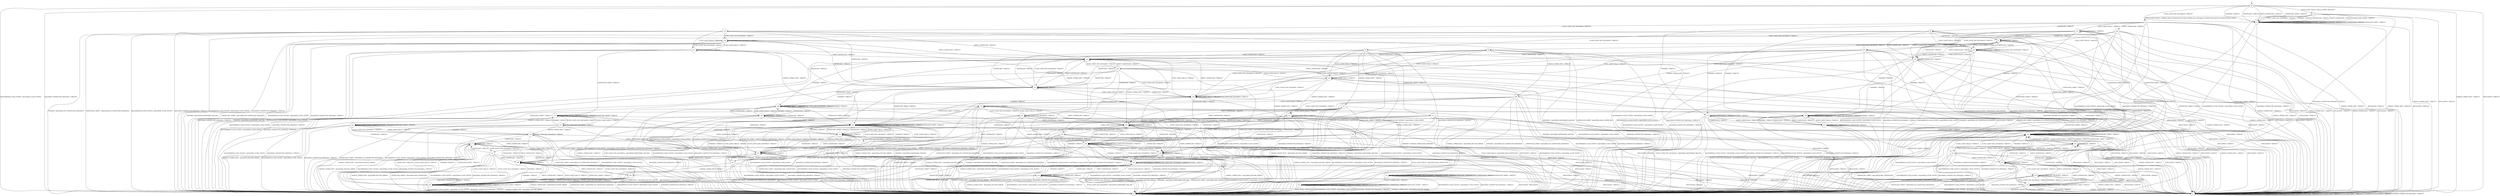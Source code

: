 digraph g {

	s0 [shape="circle" label="s0"];
	s1 [shape="circle" label="s1"];
	s2 [shape="circle" label="s2"];
	s3 [shape="circle" label="s3"];
	s4 [shape="circle" label="s4"];
	s5 [shape="circle" label="s5"];
	s6 [shape="circle" label="s6"];
	s7 [shape="circle" label="s7"];
	s8 [shape="circle" label="s8"];
	s9 [shape="circle" label="s9"];
	s10 [shape="circle" label="s10"];
	s11 [shape="circle" label="s11"];
	s12 [shape="circle" label="s12"];
	s13 [shape="circle" label="s13"];
	s14 [shape="circle" label="s14"];
	s15 [shape="circle" label="s15"];
	s16 [shape="circle" label="s16"];
	s17 [shape="circle" label="s17"];
	s18 [shape="circle" label="s18"];
	s19 [shape="circle" label="s19"];
	s20 [shape="circle" label="s20"];
	s21 [shape="circle" label="s21"];
	s22 [shape="circle" label="s22"];
	s23 [shape="circle" label="s23"];
	s24 [shape="circle" label="s24"];
	s25 [shape="circle" label="s25"];
	s26 [shape="circle" label="s26"];
	s27 [shape="circle" label="s27"];
	s28 [shape="circle" label="s28"];
	s29 [shape="circle" label="s29"];
	s30 [shape="circle" label="s30"];
	s31 [shape="circle" label="s31"];
	s32 [shape="circle" label="s32"];
	s33 [shape="circle" label="s33"];
	s34 [shape="circle" label="s34"];
	s35 [shape="circle" label="s35"];
	s36 [shape="circle" label="s36"];
	s37 [shape="circle" label="s37"];
	s38 [shape="circle" label="s38"];
	s39 [shape="circle" label="s39"];
	s40 [shape="circle" label="s40"];
	s41 [shape="circle" label="s41"];
	s42 [shape="circle" label="s42"];
	s43 [shape="circle" label="s43"];
	s44 [shape="circle" label="s44"];
	s45 [shape="circle" label="s45"];
	s46 [shape="circle" label="s46"];
	s47 [shape="circle" label="s47"];
	s48 [shape="circle" label="s48"];
	s49 [shape="circle" label="s49"];
	s50 [shape="circle" label="s50"];
	s51 [shape="circle" label="s51"];
	s52 [shape="circle" label="s52"];
	s53 [shape="circle" label="s53"];
	s54 [shape="circle" label="s54"];
	s55 [shape="circle" label="s55"];
	s56 [shape="circle" label="s56"];
	s57 [shape="circle" label="s57"];
	s58 [shape="circle" label="s58"];
	s59 [shape="circle" label="s59"];
	s60 [shape="circle" label="s60"];
	s61 [shape="circle" label="s61"];
	s62 [shape="circle" label="s62"];
	s63 [shape="circle" label="s63"];
	s0 -> s2 [label="ECDH_CLIENT_HELLO / HELLO_VERIFY_REQUEST+"];
	s0 -> s4 [label="ECDH_CLIENT_KEY_EXCHANGE / TIMEOUT"];
	s0 -> s1 [label="CHANGE_CIPHER_SPEC / TIMEOUT"];
	s0 -> s4 [label="FINISHED / TIMEOUT"];
	s0 -> s1 [label="APPLICATION / TIMEOUT"];
	s0 -> s4 [label="CERTIFICATE / TIMEOUT"];
	s0 -> s4 [label="EMPTY_CERTIFICATE / TIMEOUT"];
	s0 -> s4 [label="CERTIFICATE_VERIFY / TIMEOUT"];
	s0 -> s3 [label="Alert(WARNING,CLOSE_NOTIFY) / Alert(FATAL,CLOSE_NOTIFY)"];
	s0 -> s3 [label="Alert(FATAL,UNEXPECTED_MESSAGE) / TIMEOUT"];
	s1 -> s1 [label="ECDH_CLIENT_HELLO / TIMEOUT"];
	s1 -> s1 [label="ECDH_CLIENT_KEY_EXCHANGE / TIMEOUT"];
	s1 -> s1 [label="CHANGE_CIPHER_SPEC / TIMEOUT"];
	s1 -> s1 [label="FINISHED / TIMEOUT"];
	s1 -> s1 [label="APPLICATION / TIMEOUT"];
	s1 -> s1 [label="CERTIFICATE / TIMEOUT"];
	s1 -> s1 [label="EMPTY_CERTIFICATE / TIMEOUT"];
	s1 -> s1 [label="CERTIFICATE_VERIFY / TIMEOUT"];
	s1 -> s1 [label="Alert(WARNING,CLOSE_NOTIFY) / TIMEOUT"];
	s1 -> s1 [label="Alert(FATAL,UNEXPECTED_MESSAGE) / TIMEOUT"];
	s2 -> s5 [label="ECDH_CLIENT_HELLO / SERVER_HELLO,CERTIFICATE,ECDHE_SERVER_KEY_EXCHANGE,CERTIFICATE_REQUEST,SERVER_HELLO_DONE"];
	s2 -> s4 [label="ECDH_CLIENT_KEY_EXCHANGE / TIMEOUT"];
	s2 -> s1 [label="CHANGE_CIPHER_SPEC / TIMEOUT"];
	s2 -> s4 [label="FINISHED / TIMEOUT"];
	s2 -> s1 [label="APPLICATION / TIMEOUT"];
	s2 -> s4 [label="CERTIFICATE / TIMEOUT"];
	s2 -> s4 [label="EMPTY_CERTIFICATE / TIMEOUT"];
	s2 -> s4 [label="CERTIFICATE_VERIFY / TIMEOUT"];
	s2 -> s3 [label="Alert(WARNING,CLOSE_NOTIFY) / Alert(FATAL,CLOSE_NOTIFY)"];
	s2 -> s3 [label="Alert(FATAL,UNEXPECTED_MESSAGE) / TIMEOUT"];
	s3 -> s3 [label="ECDH_CLIENT_HELLO / SOCKET_CLOSED"];
	s3 -> s3 [label="ECDH_CLIENT_KEY_EXCHANGE / SOCKET_CLOSED"];
	s3 -> s3 [label="CHANGE_CIPHER_SPEC / SOCKET_CLOSED"];
	s3 -> s3 [label="FINISHED / SOCKET_CLOSED"];
	s3 -> s3 [label="APPLICATION / SOCKET_CLOSED"];
	s3 -> s3 [label="CERTIFICATE / SOCKET_CLOSED"];
	s3 -> s3 [label="EMPTY_CERTIFICATE / SOCKET_CLOSED"];
	s3 -> s3 [label="CERTIFICATE_VERIFY / SOCKET_CLOSED"];
	s3 -> s3 [label="Alert(WARNING,CLOSE_NOTIFY) / SOCKET_CLOSED"];
	s3 -> s3 [label="Alert(FATAL,UNEXPECTED_MESSAGE) / SOCKET_CLOSED"];
	s4 -> s4 [label="ECDH_CLIENT_HELLO / TIMEOUT"];
	s4 -> s4 [label="ECDH_CLIENT_KEY_EXCHANGE / TIMEOUT"];
	s4 -> s1 [label="CHANGE_CIPHER_SPEC / TIMEOUT"];
	s4 -> s4 [label="FINISHED / TIMEOUT"];
	s4 -> s1 [label="APPLICATION / TIMEOUT"];
	s4 -> s4 [label="CERTIFICATE / TIMEOUT"];
	s4 -> s4 [label="EMPTY_CERTIFICATE / TIMEOUT"];
	s4 -> s4 [label="CERTIFICATE_VERIFY / TIMEOUT"];
	s4 -> s3 [label="Alert(WARNING,CLOSE_NOTIFY) / Alert(FATAL,CLOSE_NOTIFY)"];
	s4 -> s3 [label="Alert(FATAL,UNEXPECTED_MESSAGE) / TIMEOUT"];
	s5 -> s21 [label="ECDH_CLIENT_HELLO / TIMEOUT"];
	s5 -> s10 [label="ECDH_CLIENT_KEY_EXCHANGE / TIMEOUT"];
	s5 -> s1 [label="CHANGE_CIPHER_SPEC / TIMEOUT"];
	s5 -> s12 [label="FINISHED / TIMEOUT"];
	s5 -> s1 [label="APPLICATION / TIMEOUT"];
	s5 -> s6 [label="CERTIFICATE / TIMEOUT"];
	s5 -> s60 [label="EMPTY_CERTIFICATE / TIMEOUT"];
	s5 -> s52 [label="CERTIFICATE_VERIFY / TIMEOUT"];
	s5 -> s3 [label="Alert(WARNING,CLOSE_NOTIFY) / Alert(FATAL,CLOSE_NOTIFY)"];
	s5 -> s3 [label="Alert(FATAL,UNEXPECTED_MESSAGE) / TIMEOUT"];
	s6 -> s19 [label="ECDH_CLIENT_HELLO / TIMEOUT"];
	s6 -> s9 [label="ECDH_CLIENT_KEY_EXCHANGE / TIMEOUT"];
	s6 -> s1 [label="CHANGE_CIPHER_SPEC / TIMEOUT"];
	s6 -> s20 [label="FINISHED / TIMEOUT"];
	s6 -> s1 [label="APPLICATION / TIMEOUT"];
	s6 -> s7 [label="CERTIFICATE / TIMEOUT"];
	s6 -> s29 [label="EMPTY_CERTIFICATE / TIMEOUT"];
	s6 -> s56 [label="CERTIFICATE_VERIFY / TIMEOUT"];
	s6 -> s3 [label="Alert(WARNING,CLOSE_NOTIFY) / Alert(FATAL,CLOSE_NOTIFY)"];
	s6 -> s3 [label="Alert(FATAL,UNEXPECTED_MESSAGE) / TIMEOUT"];
	s7 -> s19 [label="ECDH_CLIENT_HELLO / TIMEOUT"];
	s7 -> s8 [label="ECDH_CLIENT_KEY_EXCHANGE / TIMEOUT"];
	s7 -> s1 [label="CHANGE_CIPHER_SPEC / TIMEOUT"];
	s7 -> s20 [label="FINISHED / TIMEOUT"];
	s7 -> s1 [label="APPLICATION / TIMEOUT"];
	s7 -> s7 [label="CERTIFICATE / TIMEOUT"];
	s7 -> s29 [label="EMPTY_CERTIFICATE / TIMEOUT"];
	s7 -> s56 [label="CERTIFICATE_VERIFY / TIMEOUT"];
	s7 -> s3 [label="Alert(WARNING,CLOSE_NOTIFY) / Alert(FATAL,CLOSE_NOTIFY)"];
	s7 -> s3 [label="Alert(FATAL,UNEXPECTED_MESSAGE) / TIMEOUT"];
	s8 -> s50 [label="ECDH_CLIENT_HELLO / TIMEOUT"];
	s8 -> s40 [label="ECDH_CLIENT_KEY_EXCHANGE / TIMEOUT"];
	s8 -> s41 [label="CHANGE_CIPHER_SPEC / TIMEOUT"];
	s8 -> s3 [label="FINISHED / Alert(FATAL,HANDSHAKE_FAILURE)"];
	s8 -> s1 [label="APPLICATION / TIMEOUT"];
	s8 -> s37 [label="CERTIFICATE / TIMEOUT"];
	s8 -> s31 [label="EMPTY_CERTIFICATE / TIMEOUT"];
	s8 -> s3 [label="CERTIFICATE_VERIFY / Alert(FATAL,BAD_CERTIFICATE)"];
	s8 -> s3 [label="Alert(WARNING,CLOSE_NOTIFY) / Alert(FATAL,CLOSE_NOTIFY)"];
	s8 -> s3 [label="Alert(FATAL,UNEXPECTED_MESSAGE) / TIMEOUT"];
	s9 -> s50 [label="ECDH_CLIENT_HELLO / TIMEOUT"];
	s9 -> s40 [label="ECDH_CLIENT_KEY_EXCHANGE / TIMEOUT"];
	s9 -> s47 [label="CHANGE_CIPHER_SPEC / TIMEOUT"];
	s9 -> s3 [label="FINISHED / Alert(FATAL,BAD_CERTIFICATE)"];
	s9 -> s1 [label="APPLICATION / TIMEOUT"];
	s9 -> s37 [label="CERTIFICATE / TIMEOUT"];
	s9 -> s31 [label="EMPTY_CERTIFICATE / TIMEOUT"];
	s9 -> s11 [label="CERTIFICATE_VERIFY / TIMEOUT"];
	s9 -> s3 [label="Alert(WARNING,CLOSE_NOTIFY) / Alert(FATAL,CLOSE_NOTIFY)"];
	s9 -> s3 [label="Alert(FATAL,UNEXPECTED_MESSAGE) / TIMEOUT"];
	s10 -> s15 [label="ECDH_CLIENT_HELLO / TIMEOUT"];
	s10 -> s14 [label="ECDH_CLIENT_KEY_EXCHANGE / TIMEOUT"];
	s10 -> s46 [label="CHANGE_CIPHER_SPEC / TIMEOUT"];
	s10 -> s3 [label="FINISHED / Alert(FATAL,NO_CERTIFICATE_RESERVED)"];
	s10 -> s1 [label="APPLICATION / TIMEOUT"];
	s10 -> s37 [label="CERTIFICATE / TIMEOUT"];
	s10 -> s31 [label="EMPTY_CERTIFICATE / TIMEOUT"];
	s10 -> s3 [label="CERTIFICATE_VERIFY / Alert(FATAL,NO_CERTIFICATE_RESERVED)"];
	s10 -> s3 [label="Alert(WARNING,CLOSE_NOTIFY) / Alert(FATAL,CLOSE_NOTIFY)"];
	s10 -> s3 [label="Alert(FATAL,UNEXPECTED_MESSAGE) / TIMEOUT"];
	s11 -> s3 [label="ECDH_CLIENT_HELLO / Alert(FATAL,BAD_CERTIFICATE)"];
	s11 -> s24 [label="ECDH_CLIENT_KEY_EXCHANGE / TIMEOUT"];
	s11 -> s48 [label="CHANGE_CIPHER_SPEC / TIMEOUT"];
	s11 -> s13 [label="FINISHED / CHANGE_CIPHER_SPEC,FINISHED"];
	s11 -> s1 [label="APPLICATION / TIMEOUT"];
	s11 -> s16 [label="CERTIFICATE / TIMEOUT"];
	s11 -> s58 [label="EMPTY_CERTIFICATE / TIMEOUT"];
	s11 -> s24 [label="CERTIFICATE_VERIFY / TIMEOUT"];
	s11 -> s3 [label="Alert(WARNING,CLOSE_NOTIFY) / Alert(FATAL,CLOSE_NOTIFY)"];
	s11 -> s3 [label="Alert(FATAL,UNEXPECTED_MESSAGE) / TIMEOUT"];
	s12 -> s12 [label="ECDH_CLIENT_HELLO / TIMEOUT"];
	s12 -> s3 [label="ECDH_CLIENT_KEY_EXCHANGE / Alert(FATAL,HANDSHAKE_FAILURE)"];
	s12 -> s1 [label="CHANGE_CIPHER_SPEC / TIMEOUT"];
	s12 -> s12 [label="FINISHED / TIMEOUT"];
	s12 -> s1 [label="APPLICATION / TIMEOUT"];
	s12 -> s57 [label="CERTIFICATE / TIMEOUT"];
	s12 -> s57 [label="EMPTY_CERTIFICATE / TIMEOUT"];
	s12 -> s52 [label="CERTIFICATE_VERIFY / TIMEOUT"];
	s12 -> s3 [label="Alert(WARNING,CLOSE_NOTIFY) / Alert(FATAL,CLOSE_NOTIFY)"];
	s12 -> s3 [label="Alert(FATAL,UNEXPECTED_MESSAGE) / TIMEOUT"];
	s13 -> s13 [label="ECDH_CLIENT_HELLO / TIMEOUT"];
	s13 -> s13 [label="ECDH_CLIENT_KEY_EXCHANGE / TIMEOUT"];
	s13 -> s35 [label="CHANGE_CIPHER_SPEC / TIMEOUT"];
	s13 -> s13 [label="FINISHED / TIMEOUT"];
	s13 -> s3 [label="APPLICATION / APPLICATION"];
	s13 -> s13 [label="CERTIFICATE / TIMEOUT"];
	s13 -> s13 [label="EMPTY_CERTIFICATE / TIMEOUT"];
	s13 -> s13 [label="CERTIFICATE_VERIFY / TIMEOUT"];
	s13 -> s3 [label="Alert(WARNING,CLOSE_NOTIFY) / Alert(FATAL,CLOSE_NOTIFY)"];
	s13 -> s3 [label="Alert(FATAL,UNEXPECTED_MESSAGE) / TIMEOUT"];
	s14 -> s15 [label="ECDH_CLIENT_HELLO / TIMEOUT"];
	s14 -> s14 [label="ECDH_CLIENT_KEY_EXCHANGE / TIMEOUT"];
	s14 -> s45 [label="CHANGE_CIPHER_SPEC / TIMEOUT"];
	s14 -> s3 [label="FINISHED / Alert(FATAL,HANDSHAKE_FAILURE)"];
	s14 -> s1 [label="APPLICATION / TIMEOUT"];
	s14 -> s37 [label="CERTIFICATE / TIMEOUT"];
	s14 -> s31 [label="EMPTY_CERTIFICATE / TIMEOUT"];
	s14 -> s3 [label="CERTIFICATE_VERIFY / Alert(FATAL,NO_CERTIFICATE_RESERVED)"];
	s14 -> s3 [label="Alert(WARNING,CLOSE_NOTIFY) / Alert(FATAL,CLOSE_NOTIFY)"];
	s14 -> s3 [label="Alert(FATAL,UNEXPECTED_MESSAGE) / TIMEOUT"];
	s15 -> s15 [label="ECDH_CLIENT_HELLO / TIMEOUT"];
	s15 -> s14 [label="ECDH_CLIENT_KEY_EXCHANGE / TIMEOUT"];
	s15 -> s42 [label="CHANGE_CIPHER_SPEC / TIMEOUT"];
	s15 -> s3 [label="FINISHED / Alert(FATAL,HANDSHAKE_FAILURE)"];
	s15 -> s1 [label="APPLICATION / TIMEOUT"];
	s15 -> s37 [label="CERTIFICATE / TIMEOUT"];
	s15 -> s31 [label="EMPTY_CERTIFICATE / TIMEOUT"];
	s15 -> s22 [label="CERTIFICATE_VERIFY / TIMEOUT"];
	s15 -> s3 [label="Alert(WARNING,CLOSE_NOTIFY) / Alert(FATAL,CLOSE_NOTIFY)"];
	s15 -> s3 [label="Alert(FATAL,UNEXPECTED_MESSAGE) / TIMEOUT"];
	s16 -> s24 [label="ECDH_CLIENT_HELLO / TIMEOUT"];
	s16 -> s18 [label="ECDH_CLIENT_KEY_EXCHANGE / TIMEOUT"];
	s16 -> s17 [label="CHANGE_CIPHER_SPEC / TIMEOUT"];
	s16 -> s24 [label="FINISHED / TIMEOUT"];
	s16 -> s1 [label="APPLICATION / TIMEOUT"];
	s16 -> s16 [label="CERTIFICATE / TIMEOUT"];
	s16 -> s58 [label="EMPTY_CERTIFICATE / TIMEOUT"];
	s16 -> s24 [label="CERTIFICATE_VERIFY / TIMEOUT"];
	s16 -> s3 [label="Alert(WARNING,CLOSE_NOTIFY) / Alert(FATAL,CLOSE_NOTIFY)"];
	s16 -> s3 [label="Alert(FATAL,UNEXPECTED_MESSAGE) / TIMEOUT"];
	s17 -> s28 [label="ECDH_CLIENT_HELLO / TIMEOUT"];
	s17 -> s27 [label="ECDH_CLIENT_KEY_EXCHANGE / TIMEOUT"];
	s17 -> s3 [label="CHANGE_CIPHER_SPEC / Alert(FATAL,DECODE_ERROR)"];
	s17 -> s28 [label="FINISHED / TIMEOUT"];
	s17 -> s1 [label="APPLICATION / TIMEOUT"];
	s17 -> s17 [label="CERTIFICATE / TIMEOUT"];
	s17 -> s49 [label="EMPTY_CERTIFICATE / TIMEOUT"];
	s17 -> s28 [label="CERTIFICATE_VERIFY / TIMEOUT"];
	s17 -> s3 [label="Alert(WARNING,CLOSE_NOTIFY) / Alert(FATAL,CLOSE_NOTIFY)"];
	s17 -> s3 [label="Alert(FATAL,UNEXPECTED_MESSAGE) / TIMEOUT"];
	s18 -> s24 [label="ECDH_CLIENT_HELLO / TIMEOUT"];
	s18 -> s24 [label="ECDH_CLIENT_KEY_EXCHANGE / TIMEOUT"];
	s18 -> s27 [label="CHANGE_CIPHER_SPEC / TIMEOUT"];
	s18 -> s24 [label="FINISHED / TIMEOUT"];
	s18 -> s1 [label="APPLICATION / TIMEOUT"];
	s18 -> s16 [label="CERTIFICATE / TIMEOUT"];
	s18 -> s58 [label="EMPTY_CERTIFICATE / TIMEOUT"];
	s18 -> s3 [label="CERTIFICATE_VERIFY / Alert(FATAL,BAD_CERTIFICATE)"];
	s18 -> s3 [label="Alert(WARNING,CLOSE_NOTIFY) / Alert(FATAL,CLOSE_NOTIFY)"];
	s18 -> s3 [label="Alert(FATAL,UNEXPECTED_MESSAGE) / TIMEOUT"];
	s19 -> s19 [label="ECDH_CLIENT_HELLO / TIMEOUT"];
	s19 -> s19 [label="ECDH_CLIENT_KEY_EXCHANGE / TIMEOUT"];
	s19 -> s1 [label="CHANGE_CIPHER_SPEC / TIMEOUT"];
	s19 -> s20 [label="FINISHED / TIMEOUT"];
	s19 -> s1 [label="APPLICATION / TIMEOUT"];
	s19 -> s7 [label="CERTIFICATE / TIMEOUT"];
	s19 -> s29 [label="EMPTY_CERTIFICATE / TIMEOUT"];
	s19 -> s56 [label="CERTIFICATE_VERIFY / TIMEOUT"];
	s19 -> s3 [label="Alert(WARNING,CLOSE_NOTIFY) / Alert(FATAL,CLOSE_NOTIFY)"];
	s19 -> s3 [label="Alert(FATAL,UNEXPECTED_MESSAGE) / TIMEOUT"];
	s20 -> s20 [label="ECDH_CLIENT_HELLO / TIMEOUT"];
	s20 -> s20 [label="ECDH_CLIENT_KEY_EXCHANGE / TIMEOUT"];
	s20 -> s1 [label="CHANGE_CIPHER_SPEC / TIMEOUT"];
	s20 -> s20 [label="FINISHED / TIMEOUT"];
	s20 -> s1 [label="APPLICATION / TIMEOUT"];
	s20 -> s57 [label="CERTIFICATE / TIMEOUT"];
	s20 -> s57 [label="EMPTY_CERTIFICATE / TIMEOUT"];
	s20 -> s56 [label="CERTIFICATE_VERIFY / TIMEOUT"];
	s20 -> s3 [label="Alert(WARNING,CLOSE_NOTIFY) / Alert(FATAL,CLOSE_NOTIFY)"];
	s20 -> s3 [label="Alert(FATAL,UNEXPECTED_MESSAGE) / TIMEOUT"];
	s21 -> s21 [label="ECDH_CLIENT_HELLO / TIMEOUT"];
	s21 -> s14 [label="ECDH_CLIENT_KEY_EXCHANGE / TIMEOUT"];
	s21 -> s1 [label="CHANGE_CIPHER_SPEC / TIMEOUT"];
	s21 -> s12 [label="FINISHED / TIMEOUT"];
	s21 -> s1 [label="APPLICATION / TIMEOUT"];
	s21 -> s7 [label="CERTIFICATE / TIMEOUT"];
	s21 -> s29 [label="EMPTY_CERTIFICATE / TIMEOUT"];
	s21 -> s52 [label="CERTIFICATE_VERIFY / TIMEOUT"];
	s21 -> s3 [label="Alert(WARNING,CLOSE_NOTIFY) / Alert(FATAL,CLOSE_NOTIFY)"];
	s21 -> s3 [label="Alert(FATAL,UNEXPECTED_MESSAGE) / TIMEOUT"];
	s22 -> s22 [label="ECDH_CLIENT_HELLO / TIMEOUT"];
	s22 -> s23 [label="ECDH_CLIENT_KEY_EXCHANGE / TIMEOUT"];
	s22 -> s25 [label="CHANGE_CIPHER_SPEC / TIMEOUT"];
	s22 -> s22 [label="FINISHED / TIMEOUT"];
	s22 -> s1 [label="APPLICATION / TIMEOUT"];
	s22 -> s16 [label="CERTIFICATE / TIMEOUT"];
	s22 -> s58 [label="EMPTY_CERTIFICATE / TIMEOUT"];
	s22 -> s22 [label="CERTIFICATE_VERIFY / TIMEOUT"];
	s22 -> s3 [label="Alert(WARNING,CLOSE_NOTIFY) / Alert(FATAL,CLOSE_NOTIFY)"];
	s22 -> s3 [label="Alert(FATAL,UNEXPECTED_MESSAGE) / TIMEOUT"];
	s23 -> s22 [label="ECDH_CLIENT_HELLO / TIMEOUT"];
	s23 -> s23 [label="ECDH_CLIENT_KEY_EXCHANGE / TIMEOUT"];
	s23 -> s26 [label="CHANGE_CIPHER_SPEC / TIMEOUT"];
	s23 -> s22 [label="FINISHED / TIMEOUT"];
	s23 -> s1 [label="APPLICATION / TIMEOUT"];
	s23 -> s16 [label="CERTIFICATE / TIMEOUT"];
	s23 -> s58 [label="EMPTY_CERTIFICATE / TIMEOUT"];
	s23 -> s3 [label="CERTIFICATE_VERIFY / Alert(FATAL,NO_CERTIFICATE_RESERVED)"];
	s23 -> s3 [label="Alert(WARNING,CLOSE_NOTIFY) / Alert(FATAL,CLOSE_NOTIFY)"];
	s23 -> s3 [label="Alert(FATAL,UNEXPECTED_MESSAGE) / TIMEOUT"];
	s24 -> s24 [label="ECDH_CLIENT_HELLO / TIMEOUT"];
	s24 -> s24 [label="ECDH_CLIENT_KEY_EXCHANGE / TIMEOUT"];
	s24 -> s28 [label="CHANGE_CIPHER_SPEC / TIMEOUT"];
	s24 -> s24 [label="FINISHED / TIMEOUT"];
	s24 -> s1 [label="APPLICATION / TIMEOUT"];
	s24 -> s16 [label="CERTIFICATE / TIMEOUT"];
	s24 -> s58 [label="EMPTY_CERTIFICATE / TIMEOUT"];
	s24 -> s24 [label="CERTIFICATE_VERIFY / TIMEOUT"];
	s24 -> s3 [label="Alert(WARNING,CLOSE_NOTIFY) / Alert(FATAL,CLOSE_NOTIFY)"];
	s24 -> s3 [label="Alert(FATAL,UNEXPECTED_MESSAGE) / TIMEOUT"];
	s25 -> s25 [label="ECDH_CLIENT_HELLO / TIMEOUT"];
	s25 -> s26 [label="ECDH_CLIENT_KEY_EXCHANGE / TIMEOUT"];
	s25 -> s3 [label="CHANGE_CIPHER_SPEC / Alert(FATAL,DECODE_ERROR)"];
	s25 -> s25 [label="FINISHED / TIMEOUT"];
	s25 -> s1 [label="APPLICATION / TIMEOUT"];
	s25 -> s17 [label="CERTIFICATE / TIMEOUT"];
	s25 -> s49 [label="EMPTY_CERTIFICATE / TIMEOUT"];
	s25 -> s25 [label="CERTIFICATE_VERIFY / TIMEOUT"];
	s25 -> s3 [label="Alert(WARNING,CLOSE_NOTIFY) / Alert(FATAL,CLOSE_NOTIFY)"];
	s25 -> s3 [label="Alert(FATAL,UNEXPECTED_MESSAGE) / TIMEOUT"];
	s26 -> s25 [label="ECDH_CLIENT_HELLO / TIMEOUT"];
	s26 -> s26 [label="ECDH_CLIENT_KEY_EXCHANGE / TIMEOUT"];
	s26 -> s3 [label="CHANGE_CIPHER_SPEC / Alert(FATAL,DECODE_ERROR)"];
	s26 -> s25 [label="FINISHED / TIMEOUT"];
	s26 -> s1 [label="APPLICATION / TIMEOUT"];
	s26 -> s17 [label="CERTIFICATE / TIMEOUT"];
	s26 -> s49 [label="EMPTY_CERTIFICATE / TIMEOUT"];
	s26 -> s3 [label="CERTIFICATE_VERIFY / Alert(FATAL,NO_CERTIFICATE_RESERVED)"];
	s26 -> s3 [label="Alert(WARNING,CLOSE_NOTIFY) / Alert(FATAL,CLOSE_NOTIFY)"];
	s26 -> s3 [label="Alert(FATAL,UNEXPECTED_MESSAGE) / TIMEOUT"];
	s27 -> s28 [label="ECDH_CLIENT_HELLO / TIMEOUT"];
	s27 -> s28 [label="ECDH_CLIENT_KEY_EXCHANGE / TIMEOUT"];
	s27 -> s3 [label="CHANGE_CIPHER_SPEC / Alert(FATAL,DECODE_ERROR)"];
	s27 -> s28 [label="FINISHED / TIMEOUT"];
	s27 -> s1 [label="APPLICATION / TIMEOUT"];
	s27 -> s17 [label="CERTIFICATE / TIMEOUT"];
	s27 -> s49 [label="EMPTY_CERTIFICATE / TIMEOUT"];
	s27 -> s3 [label="CERTIFICATE_VERIFY / Alert(FATAL,BAD_CERTIFICATE)"];
	s27 -> s3 [label="Alert(WARNING,CLOSE_NOTIFY) / Alert(FATAL,CLOSE_NOTIFY)"];
	s27 -> s3 [label="Alert(FATAL,UNEXPECTED_MESSAGE) / TIMEOUT"];
	s28 -> s28 [label="ECDH_CLIENT_HELLO / TIMEOUT"];
	s28 -> s28 [label="ECDH_CLIENT_KEY_EXCHANGE / TIMEOUT"];
	s28 -> s3 [label="CHANGE_CIPHER_SPEC / Alert(FATAL,DECODE_ERROR)"];
	s28 -> s28 [label="FINISHED / TIMEOUT"];
	s28 -> s1 [label="APPLICATION / TIMEOUT"];
	s28 -> s17 [label="CERTIFICATE / TIMEOUT"];
	s28 -> s49 [label="EMPTY_CERTIFICATE / TIMEOUT"];
	s28 -> s28 [label="CERTIFICATE_VERIFY / TIMEOUT"];
	s28 -> s3 [label="Alert(WARNING,CLOSE_NOTIFY) / Alert(FATAL,CLOSE_NOTIFY)"];
	s28 -> s3 [label="Alert(FATAL,UNEXPECTED_MESSAGE) / TIMEOUT"];
	s29 -> s19 [label="ECDH_CLIENT_HELLO / TIMEOUT"];
	s29 -> s30 [label="ECDH_CLIENT_KEY_EXCHANGE / TIMEOUT"];
	s29 -> s1 [label="CHANGE_CIPHER_SPEC / TIMEOUT"];
	s29 -> s20 [label="FINISHED / TIMEOUT"];
	s29 -> s1 [label="APPLICATION / TIMEOUT"];
	s29 -> s7 [label="CERTIFICATE / TIMEOUT"];
	s29 -> s29 [label="EMPTY_CERTIFICATE / TIMEOUT"];
	s29 -> s56 [label="CERTIFICATE_VERIFY / TIMEOUT"];
	s29 -> s3 [label="Alert(WARNING,CLOSE_NOTIFY) / Alert(FATAL,CLOSE_NOTIFY)"];
	s29 -> s3 [label="Alert(FATAL,UNEXPECTED_MESSAGE) / TIMEOUT"];
	s30 -> s50 [label="ECDH_CLIENT_HELLO / TIMEOUT"];
	s30 -> s40 [label="ECDH_CLIENT_KEY_EXCHANGE / TIMEOUT"];
	s30 -> s36 [label="CHANGE_CIPHER_SPEC / TIMEOUT"];
	s30 -> s3 [label="FINISHED / Alert(FATAL,HANDSHAKE_FAILURE)"];
	s30 -> s1 [label="APPLICATION / TIMEOUT"];
	s30 -> s37 [label="CERTIFICATE / TIMEOUT"];
	s30 -> s31 [label="EMPTY_CERTIFICATE / TIMEOUT"];
	s30 -> s3 [label="CERTIFICATE_VERIFY / Alert(FATAL,NO_CERTIFICATE_RESERVED)"];
	s30 -> s3 [label="Alert(WARNING,CLOSE_NOTIFY) / Alert(FATAL,CLOSE_NOTIFY)"];
	s30 -> s3 [label="Alert(FATAL,UNEXPECTED_MESSAGE) / TIMEOUT"];
	s31 -> s40 [label="ECDH_CLIENT_HELLO / TIMEOUT"];
	s31 -> s30 [label="ECDH_CLIENT_KEY_EXCHANGE / TIMEOUT"];
	s31 -> s32 [label="CHANGE_CIPHER_SPEC / TIMEOUT"];
	s31 -> s39 [label="FINISHED / TIMEOUT"];
	s31 -> s1 [label="APPLICATION / TIMEOUT"];
	s31 -> s37 [label="CERTIFICATE / TIMEOUT"];
	s31 -> s31 [label="EMPTY_CERTIFICATE / TIMEOUT"];
	s31 -> s24 [label="CERTIFICATE_VERIFY / TIMEOUT"];
	s31 -> s3 [label="Alert(WARNING,CLOSE_NOTIFY) / Alert(FATAL,CLOSE_NOTIFY)"];
	s31 -> s3 [label="Alert(FATAL,UNEXPECTED_MESSAGE) / TIMEOUT"];
	s32 -> s34 [label="ECDH_CLIENT_HELLO / TIMEOUT"];
	s32 -> s36 [label="ECDH_CLIENT_KEY_EXCHANGE / TIMEOUT"];
	s32 -> s3 [label="CHANGE_CIPHER_SPEC / Alert(FATAL,DECODE_ERROR)"];
	s32 -> s33 [label="FINISHED / TIMEOUT"];
	s32 -> s1 [label="APPLICATION / TIMEOUT"];
	s32 -> s38 [label="CERTIFICATE / TIMEOUT"];
	s32 -> s32 [label="EMPTY_CERTIFICATE / TIMEOUT"];
	s32 -> s28 [label="CERTIFICATE_VERIFY / TIMEOUT"];
	s32 -> s3 [label="Alert(WARNING,CLOSE_NOTIFY) / Alert(FATAL,CLOSE_NOTIFY)"];
	s32 -> s3 [label="Alert(FATAL,UNEXPECTED_MESSAGE) / TIMEOUT"];
	s33 -> s33 [label="ECDH_CLIENT_HELLO / TIMEOUT"];
	s33 -> s33 [label="ECDH_CLIENT_KEY_EXCHANGE / TIMEOUT"];
	s33 -> s3 [label="CHANGE_CIPHER_SPEC / Alert(FATAL,DECODE_ERROR)"];
	s33 -> s33 [label="FINISHED / TIMEOUT"];
	s33 -> s1 [label="APPLICATION / TIMEOUT"];
	s33 -> s43 [label="CERTIFICATE / TIMEOUT"];
	s33 -> s43 [label="EMPTY_CERTIFICATE / TIMEOUT"];
	s33 -> s28 [label="CERTIFICATE_VERIFY / TIMEOUT"];
	s33 -> s3 [label="Alert(WARNING,CLOSE_NOTIFY) / Alert(FATAL,CLOSE_NOTIFY)"];
	s33 -> s3 [label="Alert(FATAL,UNEXPECTED_MESSAGE) / TIMEOUT"];
	s34 -> s34 [label="ECDH_CLIENT_HELLO / TIMEOUT"];
	s34 -> s34 [label="ECDH_CLIENT_KEY_EXCHANGE / TIMEOUT"];
	s34 -> s3 [label="CHANGE_CIPHER_SPEC / Alert(FATAL,DECODE_ERROR)"];
	s34 -> s33 [label="FINISHED / TIMEOUT"];
	s34 -> s1 [label="APPLICATION / TIMEOUT"];
	s34 -> s38 [label="CERTIFICATE / TIMEOUT"];
	s34 -> s32 [label="EMPTY_CERTIFICATE / TIMEOUT"];
	s34 -> s28 [label="CERTIFICATE_VERIFY / TIMEOUT"];
	s34 -> s3 [label="Alert(WARNING,CLOSE_NOTIFY) / Alert(FATAL,CLOSE_NOTIFY)"];
	s34 -> s3 [label="Alert(FATAL,UNEXPECTED_MESSAGE) / TIMEOUT"];
	s35 -> s35 [label="ECDH_CLIENT_HELLO / TIMEOUT"];
	s35 -> s35 [label="ECDH_CLIENT_KEY_EXCHANGE / TIMEOUT"];
	s35 -> s3 [label="CHANGE_CIPHER_SPEC / Alert(FATAL,DECODE_ERROR)"];
	s35 -> s35 [label="FINISHED / TIMEOUT"];
	s35 -> s3 [label="APPLICATION / APPLICATION"];
	s35 -> s35 [label="CERTIFICATE / TIMEOUT"];
	s35 -> s35 [label="EMPTY_CERTIFICATE / TIMEOUT"];
	s35 -> s35 [label="CERTIFICATE_VERIFY / TIMEOUT"];
	s35 -> s3 [label="Alert(WARNING,CLOSE_NOTIFY) / Alert(FATAL,CLOSE_NOTIFY)"];
	s35 -> s3 [label="Alert(FATAL,UNEXPECTED_MESSAGE) / TIMEOUT"];
	s36 -> s51 [label="ECDH_CLIENT_HELLO / TIMEOUT"];
	s36 -> s34 [label="ECDH_CLIENT_KEY_EXCHANGE / TIMEOUT"];
	s36 -> s3 [label="CHANGE_CIPHER_SPEC / Alert(FATAL,DECODE_ERROR)"];
	s36 -> s3 [label="FINISHED / Alert(FATAL,HANDSHAKE_FAILURE)"];
	s36 -> s1 [label="APPLICATION / TIMEOUT"];
	s36 -> s38 [label="CERTIFICATE / TIMEOUT"];
	s36 -> s32 [label="EMPTY_CERTIFICATE / TIMEOUT"];
	s36 -> s3 [label="CERTIFICATE_VERIFY / Alert(FATAL,NO_CERTIFICATE_RESERVED)"];
	s36 -> s3 [label="Alert(WARNING,CLOSE_NOTIFY) / Alert(FATAL,CLOSE_NOTIFY)"];
	s36 -> s3 [label="Alert(FATAL,UNEXPECTED_MESSAGE) / TIMEOUT"];
	s37 -> s40 [label="ECDH_CLIENT_HELLO / TIMEOUT"];
	s37 -> s8 [label="ECDH_CLIENT_KEY_EXCHANGE / TIMEOUT"];
	s37 -> s38 [label="CHANGE_CIPHER_SPEC / TIMEOUT"];
	s37 -> s39 [label="FINISHED / TIMEOUT"];
	s37 -> s1 [label="APPLICATION / TIMEOUT"];
	s37 -> s37 [label="CERTIFICATE / TIMEOUT"];
	s37 -> s31 [label="EMPTY_CERTIFICATE / TIMEOUT"];
	s37 -> s24 [label="CERTIFICATE_VERIFY / TIMEOUT"];
	s37 -> s3 [label="Alert(WARNING,CLOSE_NOTIFY) / Alert(FATAL,CLOSE_NOTIFY)"];
	s37 -> s3 [label="Alert(FATAL,UNEXPECTED_MESSAGE) / TIMEOUT"];
	s38 -> s34 [label="ECDH_CLIENT_HELLO / TIMEOUT"];
	s38 -> s41 [label="ECDH_CLIENT_KEY_EXCHANGE / TIMEOUT"];
	s38 -> s3 [label="CHANGE_CIPHER_SPEC / Alert(FATAL,DECODE_ERROR)"];
	s38 -> s33 [label="FINISHED / TIMEOUT"];
	s38 -> s1 [label="APPLICATION / TIMEOUT"];
	s38 -> s38 [label="CERTIFICATE / TIMEOUT"];
	s38 -> s32 [label="EMPTY_CERTIFICATE / TIMEOUT"];
	s38 -> s28 [label="CERTIFICATE_VERIFY / TIMEOUT"];
	s38 -> s3 [label="Alert(WARNING,CLOSE_NOTIFY) / Alert(FATAL,CLOSE_NOTIFY)"];
	s38 -> s3 [label="Alert(FATAL,UNEXPECTED_MESSAGE) / TIMEOUT"];
	s39 -> s39 [label="ECDH_CLIENT_HELLO / TIMEOUT"];
	s39 -> s39 [label="ECDH_CLIENT_KEY_EXCHANGE / TIMEOUT"];
	s39 -> s33 [label="CHANGE_CIPHER_SPEC / TIMEOUT"];
	s39 -> s39 [label="FINISHED / TIMEOUT"];
	s39 -> s1 [label="APPLICATION / TIMEOUT"];
	s39 -> s44 [label="CERTIFICATE / TIMEOUT"];
	s39 -> s44 [label="EMPTY_CERTIFICATE / TIMEOUT"];
	s39 -> s24 [label="CERTIFICATE_VERIFY / TIMEOUT"];
	s39 -> s3 [label="Alert(WARNING,CLOSE_NOTIFY) / Alert(FATAL,CLOSE_NOTIFY)"];
	s39 -> s3 [label="Alert(FATAL,UNEXPECTED_MESSAGE) / TIMEOUT"];
	s40 -> s40 [label="ECDH_CLIENT_HELLO / TIMEOUT"];
	s40 -> s40 [label="ECDH_CLIENT_KEY_EXCHANGE / TIMEOUT"];
	s40 -> s34 [label="CHANGE_CIPHER_SPEC / TIMEOUT"];
	s40 -> s39 [label="FINISHED / TIMEOUT"];
	s40 -> s1 [label="APPLICATION / TIMEOUT"];
	s40 -> s37 [label="CERTIFICATE / TIMEOUT"];
	s40 -> s31 [label="EMPTY_CERTIFICATE / TIMEOUT"];
	s40 -> s24 [label="CERTIFICATE_VERIFY / TIMEOUT"];
	s40 -> s3 [label="Alert(WARNING,CLOSE_NOTIFY) / Alert(FATAL,CLOSE_NOTIFY)"];
	s40 -> s3 [label="Alert(FATAL,UNEXPECTED_MESSAGE) / TIMEOUT"];
	s41 -> s51 [label="ECDH_CLIENT_HELLO / TIMEOUT"];
	s41 -> s34 [label="ECDH_CLIENT_KEY_EXCHANGE / TIMEOUT"];
	s41 -> s3 [label="CHANGE_CIPHER_SPEC / Alert(FATAL,DECODE_ERROR)"];
	s41 -> s3 [label="FINISHED / Alert(FATAL,HANDSHAKE_FAILURE)"];
	s41 -> s1 [label="APPLICATION / TIMEOUT"];
	s41 -> s38 [label="CERTIFICATE / TIMEOUT"];
	s41 -> s32 [label="EMPTY_CERTIFICATE / TIMEOUT"];
	s41 -> s3 [label="CERTIFICATE_VERIFY / Alert(FATAL,BAD_CERTIFICATE)"];
	s41 -> s3 [label="Alert(WARNING,CLOSE_NOTIFY) / Alert(FATAL,CLOSE_NOTIFY)"];
	s41 -> s3 [label="Alert(FATAL,UNEXPECTED_MESSAGE) / TIMEOUT"];
	s42 -> s42 [label="ECDH_CLIENT_HELLO / TIMEOUT"];
	s42 -> s45 [label="ECDH_CLIENT_KEY_EXCHANGE / TIMEOUT"];
	s42 -> s3 [label="CHANGE_CIPHER_SPEC / Alert(FATAL,DECODE_ERROR)"];
	s42 -> s3 [label="FINISHED / Alert(FATAL,HANDSHAKE_FAILURE)"];
	s42 -> s1 [label="APPLICATION / TIMEOUT"];
	s42 -> s38 [label="CERTIFICATE / TIMEOUT"];
	s42 -> s32 [label="EMPTY_CERTIFICATE / TIMEOUT"];
	s42 -> s25 [label="CERTIFICATE_VERIFY / TIMEOUT"];
	s42 -> s3 [label="Alert(WARNING,CLOSE_NOTIFY) / Alert(FATAL,CLOSE_NOTIFY)"];
	s42 -> s3 [label="Alert(FATAL,UNEXPECTED_MESSAGE) / TIMEOUT"];
	s43 -> s33 [label="ECDH_CLIENT_HELLO / TIMEOUT"];
	s43 -> s3 [label="ECDH_CLIENT_KEY_EXCHANGE / Alert(FATAL,HANDSHAKE_FAILURE)"];
	s43 -> s3 [label="CHANGE_CIPHER_SPEC / Alert(FATAL,DECODE_ERROR)"];
	s43 -> s33 [label="FINISHED / TIMEOUT"];
	s43 -> s1 [label="APPLICATION / TIMEOUT"];
	s43 -> s43 [label="CERTIFICATE / TIMEOUT"];
	s43 -> s43 [label="EMPTY_CERTIFICATE / TIMEOUT"];
	s43 -> s28 [label="CERTIFICATE_VERIFY / TIMEOUT"];
	s43 -> s3 [label="Alert(WARNING,CLOSE_NOTIFY) / Alert(FATAL,CLOSE_NOTIFY)"];
	s43 -> s3 [label="Alert(FATAL,UNEXPECTED_MESSAGE) / TIMEOUT"];
	s44 -> s39 [label="ECDH_CLIENT_HELLO / TIMEOUT"];
	s44 -> s3 [label="ECDH_CLIENT_KEY_EXCHANGE / Alert(FATAL,HANDSHAKE_FAILURE)"];
	s44 -> s43 [label="CHANGE_CIPHER_SPEC / TIMEOUT"];
	s44 -> s39 [label="FINISHED / TIMEOUT"];
	s44 -> s1 [label="APPLICATION / TIMEOUT"];
	s44 -> s44 [label="CERTIFICATE / TIMEOUT"];
	s44 -> s44 [label="EMPTY_CERTIFICATE / TIMEOUT"];
	s44 -> s24 [label="CERTIFICATE_VERIFY / TIMEOUT"];
	s44 -> s3 [label="Alert(WARNING,CLOSE_NOTIFY) / Alert(FATAL,CLOSE_NOTIFY)"];
	s44 -> s3 [label="Alert(FATAL,UNEXPECTED_MESSAGE) / TIMEOUT"];
	s45 -> s42 [label="ECDH_CLIENT_HELLO / TIMEOUT"];
	s45 -> s45 [label="ECDH_CLIENT_KEY_EXCHANGE / TIMEOUT"];
	s45 -> s3 [label="CHANGE_CIPHER_SPEC / Alert(FATAL,DECODE_ERROR)"];
	s45 -> s3 [label="FINISHED / Alert(FATAL,HANDSHAKE_FAILURE)"];
	s45 -> s1 [label="APPLICATION / TIMEOUT"];
	s45 -> s38 [label="CERTIFICATE / TIMEOUT"];
	s45 -> s32 [label="EMPTY_CERTIFICATE / TIMEOUT"];
	s45 -> s3 [label="CERTIFICATE_VERIFY / Alert(FATAL,NO_CERTIFICATE_RESERVED)"];
	s45 -> s3 [label="Alert(WARNING,CLOSE_NOTIFY) / Alert(FATAL,CLOSE_NOTIFY)"];
	s45 -> s3 [label="Alert(FATAL,UNEXPECTED_MESSAGE) / TIMEOUT"];
	s46 -> s42 [label="ECDH_CLIENT_HELLO / TIMEOUT"];
	s46 -> s45 [label="ECDH_CLIENT_KEY_EXCHANGE / TIMEOUT"];
	s46 -> s3 [label="CHANGE_CIPHER_SPEC / Alert(FATAL,DECODE_ERROR)"];
	s46 -> s3 [label="FINISHED / Alert(FATAL,NO_CERTIFICATE_RESERVED)"];
	s46 -> s1 [label="APPLICATION / TIMEOUT"];
	s46 -> s38 [label="CERTIFICATE / TIMEOUT"];
	s46 -> s32 [label="EMPTY_CERTIFICATE / TIMEOUT"];
	s46 -> s3 [label="CERTIFICATE_VERIFY / Alert(FATAL,NO_CERTIFICATE_RESERVED)"];
	s46 -> s3 [label="Alert(WARNING,CLOSE_NOTIFY) / Alert(FATAL,CLOSE_NOTIFY)"];
	s46 -> s3 [label="Alert(FATAL,UNEXPECTED_MESSAGE) / TIMEOUT"];
	s47 -> s51 [label="ECDH_CLIENT_HELLO / TIMEOUT"];
	s47 -> s34 [label="ECDH_CLIENT_KEY_EXCHANGE / TIMEOUT"];
	s47 -> s3 [label="CHANGE_CIPHER_SPEC / Alert(FATAL,DECODE_ERROR)"];
	s47 -> s3 [label="FINISHED / Alert(FATAL,BAD_CERTIFICATE)"];
	s47 -> s1 [label="APPLICATION / TIMEOUT"];
	s47 -> s38 [label="CERTIFICATE / TIMEOUT"];
	s47 -> s32 [label="EMPTY_CERTIFICATE / TIMEOUT"];
	s47 -> s48 [label="CERTIFICATE_VERIFY / TIMEOUT"];
	s47 -> s3 [label="Alert(WARNING,CLOSE_NOTIFY) / Alert(FATAL,CLOSE_NOTIFY)"];
	s47 -> s3 [label="Alert(FATAL,UNEXPECTED_MESSAGE) / TIMEOUT"];
	s48 -> s3 [label="ECDH_CLIENT_HELLO / Alert(FATAL,BAD_CERTIFICATE)"];
	s48 -> s28 [label="ECDH_CLIENT_KEY_EXCHANGE / TIMEOUT"];
	s48 -> s3 [label="CHANGE_CIPHER_SPEC / Alert(FATAL,DECODE_ERROR)"];
	s48 -> s35 [label="FINISHED / CHANGE_CIPHER_SPEC,FINISHED"];
	s48 -> s1 [label="APPLICATION / TIMEOUT"];
	s48 -> s17 [label="CERTIFICATE / TIMEOUT"];
	s48 -> s49 [label="EMPTY_CERTIFICATE / TIMEOUT"];
	s48 -> s28 [label="CERTIFICATE_VERIFY / TIMEOUT"];
	s48 -> s3 [label="Alert(WARNING,CLOSE_NOTIFY) / Alert(FATAL,CLOSE_NOTIFY)"];
	s48 -> s3 [label="Alert(FATAL,UNEXPECTED_MESSAGE) / TIMEOUT"];
	s49 -> s28 [label="ECDH_CLIENT_HELLO / TIMEOUT"];
	s49 -> s62 [label="ECDH_CLIENT_KEY_EXCHANGE / TIMEOUT"];
	s49 -> s3 [label="CHANGE_CIPHER_SPEC / Alert(FATAL,DECODE_ERROR)"];
	s49 -> s28 [label="FINISHED / TIMEOUT"];
	s49 -> s1 [label="APPLICATION / TIMEOUT"];
	s49 -> s17 [label="CERTIFICATE / TIMEOUT"];
	s49 -> s49 [label="EMPTY_CERTIFICATE / TIMEOUT"];
	s49 -> s28 [label="CERTIFICATE_VERIFY / TIMEOUT"];
	s49 -> s3 [label="Alert(WARNING,CLOSE_NOTIFY) / Alert(FATAL,CLOSE_NOTIFY)"];
	s49 -> s3 [label="Alert(FATAL,UNEXPECTED_MESSAGE) / TIMEOUT"];
	s50 -> s50 [label="ECDH_CLIENT_HELLO / TIMEOUT"];
	s50 -> s40 [label="ECDH_CLIENT_KEY_EXCHANGE / TIMEOUT"];
	s50 -> s51 [label="CHANGE_CIPHER_SPEC / TIMEOUT"];
	s50 -> s3 [label="FINISHED / Alert(FATAL,HANDSHAKE_FAILURE)"];
	s50 -> s1 [label="APPLICATION / TIMEOUT"];
	s50 -> s37 [label="CERTIFICATE / TIMEOUT"];
	s50 -> s31 [label="EMPTY_CERTIFICATE / TIMEOUT"];
	s50 -> s24 [label="CERTIFICATE_VERIFY / TIMEOUT"];
	s50 -> s3 [label="Alert(WARNING,CLOSE_NOTIFY) / Alert(FATAL,CLOSE_NOTIFY)"];
	s50 -> s3 [label="Alert(FATAL,UNEXPECTED_MESSAGE) / TIMEOUT"];
	s51 -> s51 [label="ECDH_CLIENT_HELLO / TIMEOUT"];
	s51 -> s34 [label="ECDH_CLIENT_KEY_EXCHANGE / TIMEOUT"];
	s51 -> s3 [label="CHANGE_CIPHER_SPEC / Alert(FATAL,DECODE_ERROR)"];
	s51 -> s3 [label="FINISHED / Alert(FATAL,HANDSHAKE_FAILURE)"];
	s51 -> s1 [label="APPLICATION / TIMEOUT"];
	s51 -> s38 [label="CERTIFICATE / TIMEOUT"];
	s51 -> s32 [label="EMPTY_CERTIFICATE / TIMEOUT"];
	s51 -> s28 [label="CERTIFICATE_VERIFY / TIMEOUT"];
	s51 -> s3 [label="Alert(WARNING,CLOSE_NOTIFY) / Alert(FATAL,CLOSE_NOTIFY)"];
	s51 -> s3 [label="Alert(FATAL,UNEXPECTED_MESSAGE) / TIMEOUT"];
	s52 -> s52 [label="ECDH_CLIENT_HELLO / TIMEOUT"];
	s52 -> s55 [label="ECDH_CLIENT_KEY_EXCHANGE / TIMEOUT"];
	s52 -> s1 [label="CHANGE_CIPHER_SPEC / TIMEOUT"];
	s52 -> s52 [label="FINISHED / TIMEOUT"];
	s52 -> s1 [label="APPLICATION / TIMEOUT"];
	s52 -> s53 [label="CERTIFICATE / TIMEOUT"];
	s52 -> s59 [label="EMPTY_CERTIFICATE / TIMEOUT"];
	s52 -> s52 [label="CERTIFICATE_VERIFY / TIMEOUT"];
	s52 -> s3 [label="Alert(WARNING,CLOSE_NOTIFY) / Alert(FATAL,CLOSE_NOTIFY)"];
	s52 -> s3 [label="Alert(FATAL,UNEXPECTED_MESSAGE) / TIMEOUT"];
	s53 -> s56 [label="ECDH_CLIENT_HELLO / TIMEOUT"];
	s53 -> s54 [label="ECDH_CLIENT_KEY_EXCHANGE / TIMEOUT"];
	s53 -> s1 [label="CHANGE_CIPHER_SPEC / TIMEOUT"];
	s53 -> s56 [label="FINISHED / TIMEOUT"];
	s53 -> s1 [label="APPLICATION / TIMEOUT"];
	s53 -> s53 [label="CERTIFICATE / TIMEOUT"];
	s53 -> s59 [label="EMPTY_CERTIFICATE / TIMEOUT"];
	s53 -> s56 [label="CERTIFICATE_VERIFY / TIMEOUT"];
	s53 -> s3 [label="Alert(WARNING,CLOSE_NOTIFY) / Alert(FATAL,CLOSE_NOTIFY)"];
	s53 -> s3 [label="Alert(FATAL,UNEXPECTED_MESSAGE) / TIMEOUT"];
	s54 -> s56 [label="ECDH_CLIENT_HELLO / TIMEOUT"];
	s54 -> s56 [label="ECDH_CLIENT_KEY_EXCHANGE / TIMEOUT"];
	s54 -> s1 [label="CHANGE_CIPHER_SPEC / TIMEOUT"];
	s54 -> s56 [label="FINISHED / TIMEOUT"];
	s54 -> s1 [label="APPLICATION / TIMEOUT"];
	s54 -> s53 [label="CERTIFICATE / TIMEOUT"];
	s54 -> s59 [label="EMPTY_CERTIFICATE / TIMEOUT"];
	s54 -> s3 [label="CERTIFICATE_VERIFY / Alert(FATAL,BAD_CERTIFICATE)"];
	s54 -> s3 [label="Alert(WARNING,CLOSE_NOTIFY) / Alert(FATAL,CLOSE_NOTIFY)"];
	s54 -> s3 [label="Alert(FATAL,UNEXPECTED_MESSAGE) / TIMEOUT"];
	s55 -> s52 [label="ECDH_CLIENT_HELLO / TIMEOUT"];
	s55 -> s55 [label="ECDH_CLIENT_KEY_EXCHANGE / TIMEOUT"];
	s55 -> s1 [label="CHANGE_CIPHER_SPEC / TIMEOUT"];
	s55 -> s52 [label="FINISHED / TIMEOUT"];
	s55 -> s1 [label="APPLICATION / TIMEOUT"];
	s55 -> s53 [label="CERTIFICATE / TIMEOUT"];
	s55 -> s59 [label="EMPTY_CERTIFICATE / TIMEOUT"];
	s55 -> s3 [label="CERTIFICATE_VERIFY / Alert(FATAL,NO_CERTIFICATE_RESERVED)"];
	s55 -> s3 [label="Alert(WARNING,CLOSE_NOTIFY) / Alert(FATAL,CLOSE_NOTIFY)"];
	s55 -> s3 [label="Alert(FATAL,UNEXPECTED_MESSAGE) / TIMEOUT"];
	s56 -> s56 [label="ECDH_CLIENT_HELLO / TIMEOUT"];
	s56 -> s56 [label="ECDH_CLIENT_KEY_EXCHANGE / TIMEOUT"];
	s56 -> s1 [label="CHANGE_CIPHER_SPEC / TIMEOUT"];
	s56 -> s56 [label="FINISHED / TIMEOUT"];
	s56 -> s1 [label="APPLICATION / TIMEOUT"];
	s56 -> s53 [label="CERTIFICATE / TIMEOUT"];
	s56 -> s59 [label="EMPTY_CERTIFICATE / TIMEOUT"];
	s56 -> s56 [label="CERTIFICATE_VERIFY / TIMEOUT"];
	s56 -> s3 [label="Alert(WARNING,CLOSE_NOTIFY) / Alert(FATAL,CLOSE_NOTIFY)"];
	s56 -> s3 [label="Alert(FATAL,UNEXPECTED_MESSAGE) / TIMEOUT"];
	s57 -> s20 [label="ECDH_CLIENT_HELLO / TIMEOUT"];
	s57 -> s3 [label="ECDH_CLIENT_KEY_EXCHANGE / Alert(FATAL,HANDSHAKE_FAILURE)"];
	s57 -> s1 [label="CHANGE_CIPHER_SPEC / TIMEOUT"];
	s57 -> s20 [label="FINISHED / TIMEOUT"];
	s57 -> s1 [label="APPLICATION / TIMEOUT"];
	s57 -> s57 [label="CERTIFICATE / TIMEOUT"];
	s57 -> s57 [label="EMPTY_CERTIFICATE / TIMEOUT"];
	s57 -> s56 [label="CERTIFICATE_VERIFY / TIMEOUT"];
	s57 -> s3 [label="Alert(WARNING,CLOSE_NOTIFY) / Alert(FATAL,CLOSE_NOTIFY)"];
	s57 -> s3 [label="Alert(FATAL,UNEXPECTED_MESSAGE) / TIMEOUT"];
	s58 -> s24 [label="ECDH_CLIENT_HELLO / TIMEOUT"];
	s58 -> s61 [label="ECDH_CLIENT_KEY_EXCHANGE / TIMEOUT"];
	s58 -> s49 [label="CHANGE_CIPHER_SPEC / TIMEOUT"];
	s58 -> s24 [label="FINISHED / TIMEOUT"];
	s58 -> s1 [label="APPLICATION / TIMEOUT"];
	s58 -> s16 [label="CERTIFICATE / TIMEOUT"];
	s58 -> s58 [label="EMPTY_CERTIFICATE / TIMEOUT"];
	s58 -> s24 [label="CERTIFICATE_VERIFY / TIMEOUT"];
	s58 -> s3 [label="Alert(WARNING,CLOSE_NOTIFY) / Alert(FATAL,CLOSE_NOTIFY)"];
	s58 -> s3 [label="Alert(FATAL,UNEXPECTED_MESSAGE) / TIMEOUT"];
	s59 -> s56 [label="ECDH_CLIENT_HELLO / TIMEOUT"];
	s59 -> s55 [label="ECDH_CLIENT_KEY_EXCHANGE / TIMEOUT"];
	s59 -> s1 [label="CHANGE_CIPHER_SPEC / TIMEOUT"];
	s59 -> s56 [label="FINISHED / TIMEOUT"];
	s59 -> s1 [label="APPLICATION / TIMEOUT"];
	s59 -> s53 [label="CERTIFICATE / TIMEOUT"];
	s59 -> s59 [label="EMPTY_CERTIFICATE / TIMEOUT"];
	s59 -> s56 [label="CERTIFICATE_VERIFY / TIMEOUT"];
	s59 -> s3 [label="Alert(WARNING,CLOSE_NOTIFY) / Alert(FATAL,CLOSE_NOTIFY)"];
	s59 -> s3 [label="Alert(FATAL,UNEXPECTED_MESSAGE) / TIMEOUT"];
	s60 -> s19 [label="ECDH_CLIENT_HELLO / TIMEOUT"];
	s60 -> s63 [label="ECDH_CLIENT_KEY_EXCHANGE / TIMEOUT"];
	s60 -> s1 [label="CHANGE_CIPHER_SPEC / TIMEOUT"];
	s60 -> s20 [label="FINISHED / TIMEOUT"];
	s60 -> s1 [label="APPLICATION / TIMEOUT"];
	s60 -> s7 [label="CERTIFICATE / TIMEOUT"];
	s60 -> s29 [label="EMPTY_CERTIFICATE / TIMEOUT"];
	s60 -> s56 [label="CERTIFICATE_VERIFY / TIMEOUT"];
	s60 -> s3 [label="Alert(WARNING,CLOSE_NOTIFY) / Alert(FATAL,CLOSE_NOTIFY)"];
	s60 -> s3 [label="Alert(FATAL,UNEXPECTED_MESSAGE) / TIMEOUT"];
	s61 -> s24 [label="ECDH_CLIENT_HELLO / TIMEOUT"];
	s61 -> s24 [label="ECDH_CLIENT_KEY_EXCHANGE / TIMEOUT"];
	s61 -> s62 [label="CHANGE_CIPHER_SPEC / TIMEOUT"];
	s61 -> s24 [label="FINISHED / TIMEOUT"];
	s61 -> s1 [label="APPLICATION / TIMEOUT"];
	s61 -> s16 [label="CERTIFICATE / TIMEOUT"];
	s61 -> s58 [label="EMPTY_CERTIFICATE / TIMEOUT"];
	s61 -> s3 [label="CERTIFICATE_VERIFY / Alert(FATAL,NO_CERTIFICATE_RESERVED)"];
	s61 -> s3 [label="Alert(WARNING,CLOSE_NOTIFY) / Alert(FATAL,CLOSE_NOTIFY)"];
	s61 -> s3 [label="Alert(FATAL,UNEXPECTED_MESSAGE) / TIMEOUT"];
	s62 -> s28 [label="ECDH_CLIENT_HELLO / TIMEOUT"];
	s62 -> s28 [label="ECDH_CLIENT_KEY_EXCHANGE / TIMEOUT"];
	s62 -> s3 [label="CHANGE_CIPHER_SPEC / Alert(FATAL,DECODE_ERROR)"];
	s62 -> s28 [label="FINISHED / TIMEOUT"];
	s62 -> s1 [label="APPLICATION / TIMEOUT"];
	s62 -> s17 [label="CERTIFICATE / TIMEOUT"];
	s62 -> s49 [label="EMPTY_CERTIFICATE / TIMEOUT"];
	s62 -> s3 [label="CERTIFICATE_VERIFY / Alert(FATAL,NO_CERTIFICATE_RESERVED)"];
	s62 -> s3 [label="Alert(WARNING,CLOSE_NOTIFY) / Alert(FATAL,CLOSE_NOTIFY)"];
	s62 -> s3 [label="Alert(FATAL,UNEXPECTED_MESSAGE) / TIMEOUT"];
	s63 -> s50 [label="ECDH_CLIENT_HELLO / TIMEOUT"];
	s63 -> s40 [label="ECDH_CLIENT_KEY_EXCHANGE / TIMEOUT"];
	s63 -> s46 [label="CHANGE_CIPHER_SPEC / TIMEOUT"];
	s63 -> s3 [label="FINISHED / Alert(FATAL,NO_CERTIFICATE_RESERVED)"];
	s63 -> s1 [label="APPLICATION / TIMEOUT"];
	s63 -> s37 [label="CERTIFICATE / TIMEOUT"];
	s63 -> s31 [label="EMPTY_CERTIFICATE / TIMEOUT"];
	s63 -> s3 [label="CERTIFICATE_VERIFY / Alert(FATAL,NO_CERTIFICATE_RESERVED)"];
	s63 -> s3 [label="Alert(WARNING,CLOSE_NOTIFY) / Alert(FATAL,CLOSE_NOTIFY)"];
	s63 -> s3 [label="Alert(FATAL,UNEXPECTED_MESSAGE) / TIMEOUT"];

__start0 [label="" shape="none" width="0" height="0"];
__start0 -> s0;

}
